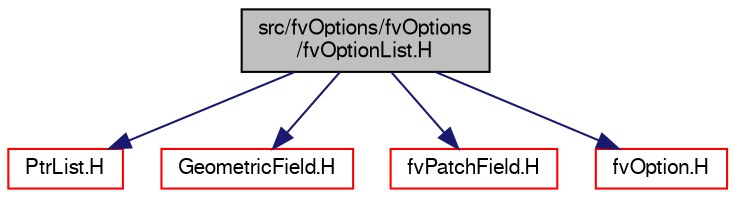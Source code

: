 digraph "src/fvOptions/fvOptions/fvOptionList.H"
{
  bgcolor="transparent";
  edge [fontname="FreeSans",fontsize="10",labelfontname="FreeSans",labelfontsize="10"];
  node [fontname="FreeSans",fontsize="10",shape=record];
  Node1 [label="src/fvOptions/fvOptions\l/fvOptionList.H",height=0.2,width=0.4,color="black", fillcolor="grey75", style="filled" fontcolor="black"];
  Node1 -> Node2 [color="midnightblue",fontsize="10",style="solid",fontname="FreeSans"];
  Node2 [label="PtrList.H",height=0.2,width=0.4,color="red",URL="$a07196.html"];
  Node1 -> Node3 [color="midnightblue",fontsize="10",style="solid",fontname="FreeSans"];
  Node3 [label="GeometricField.H",height=0.2,width=0.4,color="red",URL="$a07559.html"];
  Node1 -> Node4 [color="midnightblue",fontsize="10",style="solid",fontname="FreeSans"];
  Node4 [label="fvPatchField.H",height=0.2,width=0.4,color="red",URL="$a05083.html"];
  Node1 -> Node5 [color="midnightblue",fontsize="10",style="solid",fontname="FreeSans"];
  Node5 [label="fvOption.H",height=0.2,width=0.4,color="red",URL="$a05810.html"];
}
